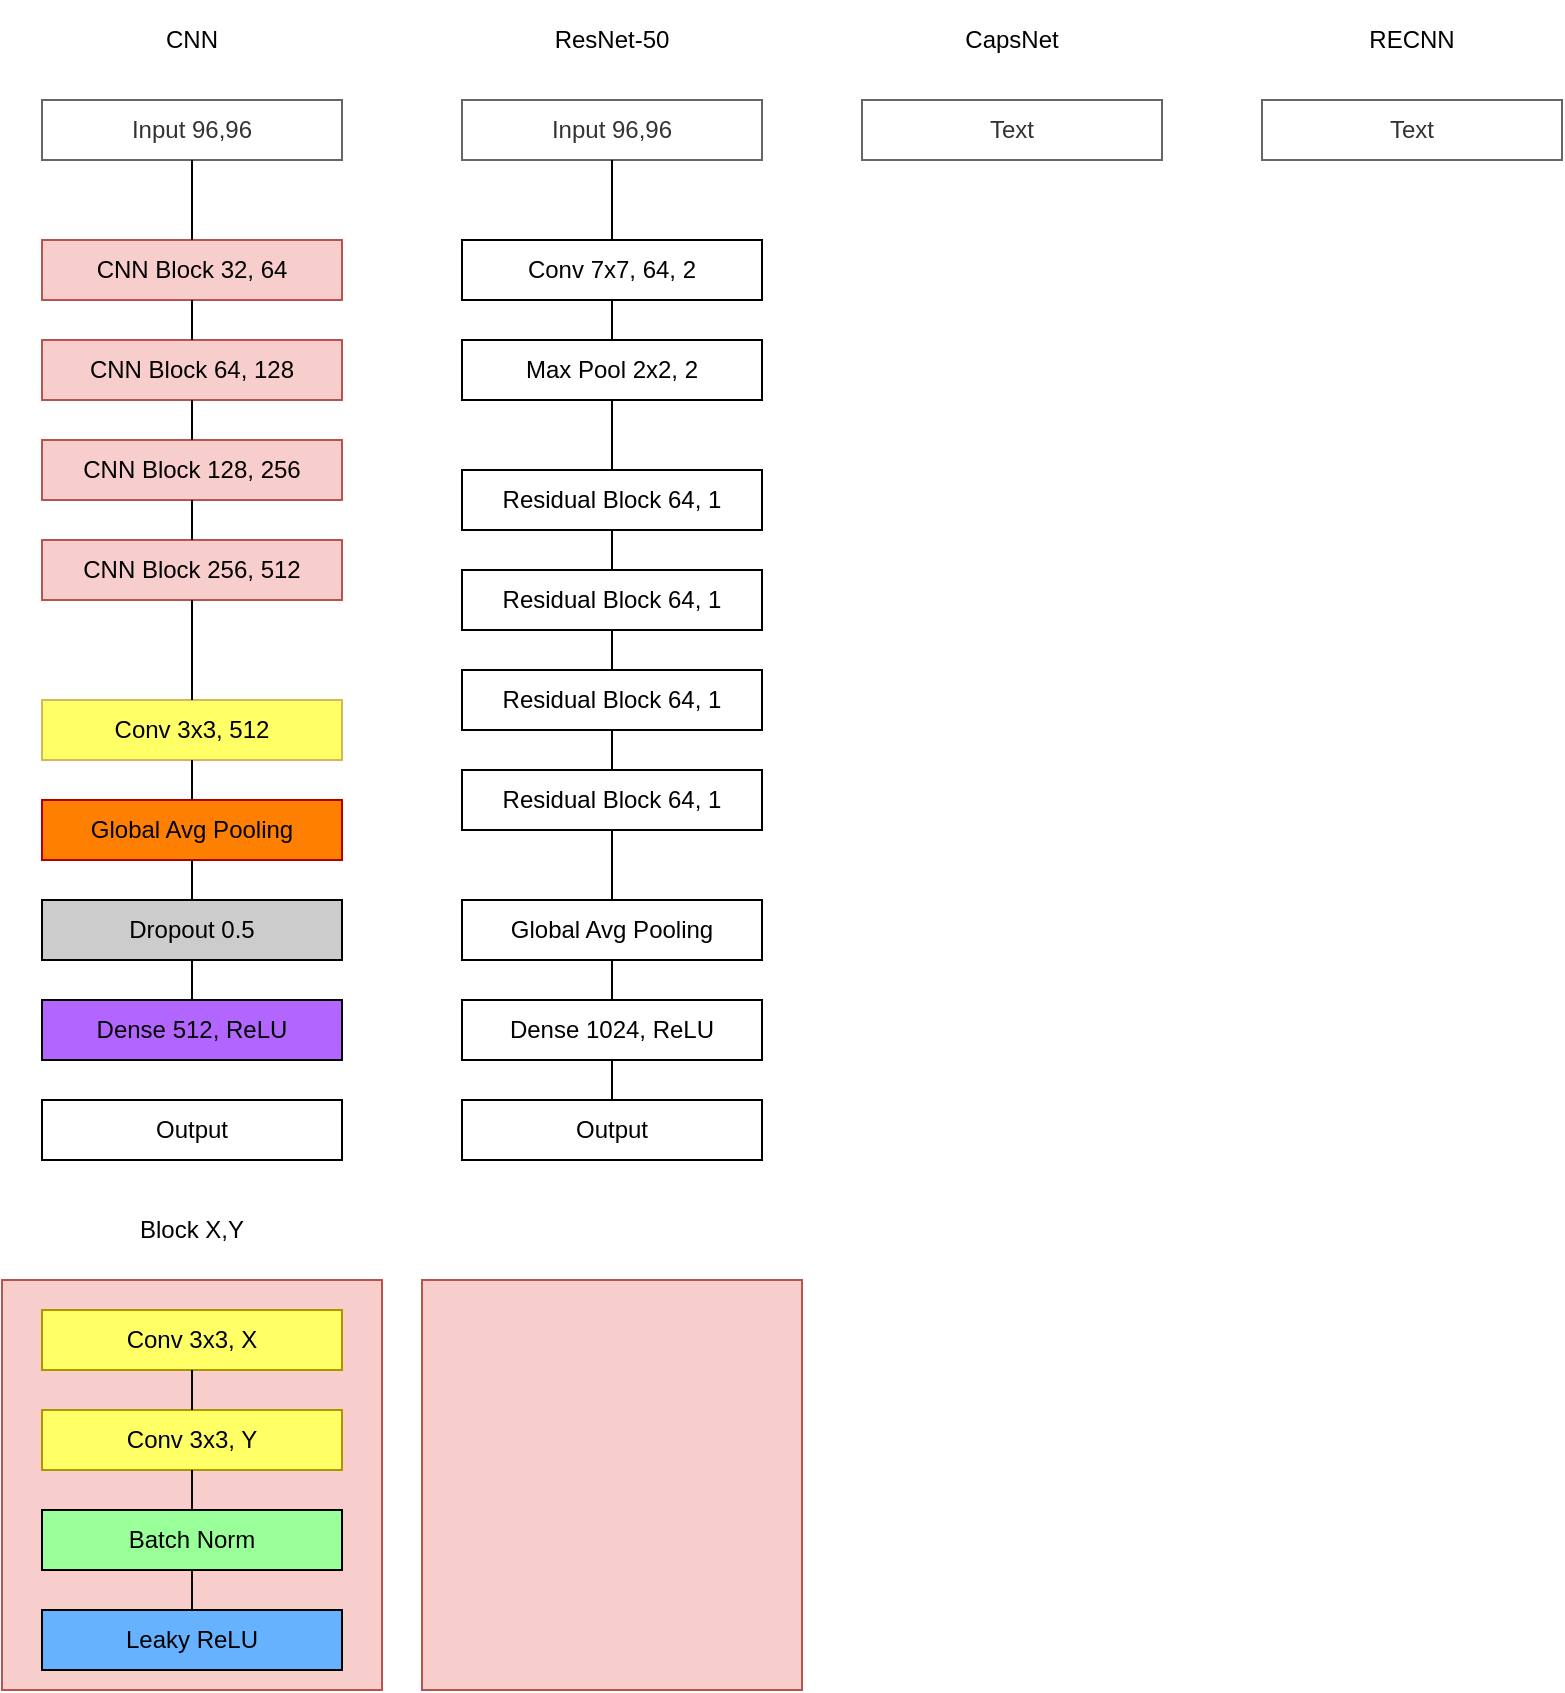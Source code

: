 <mxfile version="10.6.9" type="github"><diagram id="hCHUxjAbMQkVVXDbxsOL" name="Page-1"><mxGraphModel dx="964" dy="540" grid="1" gridSize="10" guides="1" tooltips="1" connect="1" arrows="1" fold="1" page="1" pageScale="1" pageWidth="850" pageHeight="1100" math="0" shadow="0"><root><mxCell id="0"/><mxCell id="1" parent="0"/><mxCell id="RbNNg4C07230pU2p2bVH-59" value="" style="rounded=0;whiteSpace=wrap;html=1;fillColor=#f8cecc;strokeColor=#b85450;" parent="1" vertex="1"><mxGeometry x="10" y="680" width="190" height="205" as="geometry"/></mxCell><mxCell id="RbNNg4C07230pU2p2bVH-1" value="Input 96,96" style="text;html=1;strokeColor=#666666;fillColor=#FFFFFF;align=center;verticalAlign=middle;whiteSpace=wrap;rounded=0;fontColor=#333333;" parent="1" vertex="1"><mxGeometry x="30" y="90" width="150" height="30" as="geometry"/></mxCell><mxCell id="RbNNg4C07230pU2p2bVH-3" value="Input 96,96" style="text;html=1;strokeColor=#666666;fillColor=#FFFFFF;align=center;verticalAlign=middle;whiteSpace=wrap;rounded=0;fontColor=#333333;" parent="1" vertex="1"><mxGeometry x="240" y="90" width="150" height="30" as="geometry"/></mxCell><mxCell id="RbNNg4C07230pU2p2bVH-4" value="Text" style="text;html=1;strokeColor=#666666;fillColor=#FFFFFF;align=center;verticalAlign=middle;whiteSpace=wrap;rounded=0;fontColor=#333333;" parent="1" vertex="1"><mxGeometry x="440" y="90" width="150" height="30" as="geometry"/></mxCell><mxCell id="RbNNg4C07230pU2p2bVH-5" value="CNN" style="text;html=1;strokeColor=none;fillColor=none;align=center;verticalAlign=middle;whiteSpace=wrap;rounded=0;" parent="1" vertex="1"><mxGeometry x="30" y="40" width="150" height="40" as="geometry"/></mxCell><mxCell id="RbNNg4C07230pU2p2bVH-9" value="ResNet-50" style="text;html=1;strokeColor=none;fillColor=none;align=center;verticalAlign=middle;whiteSpace=wrap;rounded=0;" parent="1" vertex="1"><mxGeometry x="240" y="40" width="150" height="40" as="geometry"/></mxCell><mxCell id="RbNNg4C07230pU2p2bVH-10" value="CapsNet" style="text;html=1;strokeColor=none;fillColor=none;align=center;verticalAlign=middle;whiteSpace=wrap;rounded=0;" parent="1" vertex="1"><mxGeometry x="440" y="40" width="150" height="40" as="geometry"/></mxCell><mxCell id="RbNNg4C07230pU2p2bVH-11" value="Text" style="text;html=1;strokeColor=#666666;fillColor=#FFFFFF;align=center;verticalAlign=middle;whiteSpace=wrap;rounded=0;fontColor=#333333;" parent="1" vertex="1"><mxGeometry x="640" y="90" width="150" height="30" as="geometry"/></mxCell><mxCell id="RbNNg4C07230pU2p2bVH-12" value="RECNN" style="text;html=1;strokeColor=none;fillColor=none;align=center;verticalAlign=middle;whiteSpace=wrap;rounded=0;" parent="1" vertex="1"><mxGeometry x="640" y="40" width="150" height="40" as="geometry"/></mxCell><mxCell id="RbNNg4C07230pU2p2bVH-14" value="&lt;font color=&quot;#00000F&quot;&gt;Conv 3x3, X&lt;/font&gt;" style="rounded=0;whiteSpace=wrap;html=1;fillColor=#FFFF66;strokeColor=#B09500;fontColor=#ffffff;" parent="1" vertex="1"><mxGeometry x="30" y="695" width="150" height="30" as="geometry"/></mxCell><mxCell id="RbNNg4C07230pU2p2bVH-20" value="&lt;font color=&quot;#00000F&quot;&gt;Conv 3x3, Y&lt;/font&gt;" style="rounded=0;whiteSpace=wrap;html=1;fillColor=#FFFF66;strokeColor=#B09500;fontColor=#ffffff;" parent="1" vertex="1"><mxGeometry x="30" y="745" width="150" height="30" as="geometry"/></mxCell><mxCell id="RbNNg4C07230pU2p2bVH-21" value="" style="endArrow=none;html=1;entryX=0.5;entryY=1;entryDx=0;entryDy=0;exitX=0.5;exitY=0;exitDx=0;exitDy=0;" parent="1" source="RbNNg4C07230pU2p2bVH-20" target="RbNNg4C07230pU2p2bVH-14" edge="1"><mxGeometry width="50" height="50" relative="1" as="geometry"><mxPoint x="115" y="705" as="sourcePoint"/><mxPoint x="115" y="675" as="targetPoint"/></mxGeometry></mxCell><mxCell id="RbNNg4C07230pU2p2bVH-22" value="Batch Norm" style="rounded=0;whiteSpace=wrap;html=1;fillColor=#99FF99;" parent="1" vertex="1"><mxGeometry x="30" y="795" width="150" height="30" as="geometry"/></mxCell><mxCell id="RbNNg4C07230pU2p2bVH-24" value="" style="endArrow=none;html=1;entryX=0.5;entryY=1;entryDx=0;entryDy=0;exitX=0.5;exitY=0;exitDx=0;exitDy=0;" parent="1" target="RbNNg4C07230pU2p2bVH-22" edge="1"><mxGeometry width="50" height="50" relative="1" as="geometry"><mxPoint x="105" y="845" as="sourcePoint"/><mxPoint x="115" y="775" as="targetPoint"/></mxGeometry></mxCell><mxCell id="RbNNg4C07230pU2p2bVH-25" value="" style="endArrow=none;html=1;entryX=0.5;entryY=1;entryDx=0;entryDy=0;" parent="1" target="RbNNg4C07230pU2p2bVH-20" edge="1"><mxGeometry width="50" height="50" relative="1" as="geometry"><mxPoint x="105" y="795" as="sourcePoint"/><mxPoint x="115" y="835" as="targetPoint"/></mxGeometry></mxCell><mxCell id="RbNNg4C07230pU2p2bVH-47" value="CNN Block 32, 64" style="rounded=0;whiteSpace=wrap;html=1;fillColor=#f8cecc;strokeColor=#b85450;" parent="1" vertex="1"><mxGeometry x="30" y="160" width="150" height="30" as="geometry"/></mxCell><mxCell id="RbNNg4C07230pU2p2bVH-48" value="CNN Block 64, 128" style="rounded=0;whiteSpace=wrap;html=1;fillColor=#f8cecc;strokeColor=#b85450;" parent="1" vertex="1"><mxGeometry x="30" y="210" width="150" height="30" as="geometry"/></mxCell><mxCell id="RbNNg4C07230pU2p2bVH-49" value="CNN Block 128, 256" style="rounded=0;whiteSpace=wrap;html=1;fillColor=#f8cecc;strokeColor=#b85450;" parent="1" vertex="1"><mxGeometry x="30" y="260" width="150" height="30" as="geometry"/></mxCell><mxCell id="RbNNg4C07230pU2p2bVH-51" value="Conv 3x3, 512" style="rounded=0;whiteSpace=wrap;html=1;fillColor=#FFFF66;strokeColor=#d6b656;" parent="1" vertex="1"><mxGeometry x="30" y="390" width="150" height="30" as="geometry"/></mxCell><mxCell id="RbNNg4C07230pU2p2bVH-52" value="&lt;font color=&quot;#00000F&quot;&gt;Global Avg Pooling&lt;/font&gt;" style="rounded=0;whiteSpace=wrap;html=1;fillColor=#FF8000;strokeColor=#B20000;fontColor=#ffffff;" parent="1" vertex="1"><mxGeometry x="30" y="440" width="150" height="30" as="geometry"/></mxCell><mxCell id="RbNNg4C07230pU2p2bVH-53" value="" style="endArrow=none;html=1;entryX=0.5;entryY=1;entryDx=0;entryDy=0;exitX=0.5;exitY=0;exitDx=0;exitDy=0;" parent="1" source="RbNNg4C07230pU2p2bVH-52" target="RbNNg4C07230pU2p2bVH-51" edge="1"><mxGeometry width="50" height="50" relative="1" as="geometry"><mxPoint x="115" y="400" as="sourcePoint"/><mxPoint x="115" y="370" as="targetPoint"/></mxGeometry></mxCell><mxCell id="RbNNg4C07230pU2p2bVH-54" value="Dropout 0.5" style="rounded=0;whiteSpace=wrap;html=1;fillColor=#CCCCCC;" parent="1" vertex="1"><mxGeometry x="30" y="490" width="150" height="30" as="geometry"/></mxCell><mxCell id="RbNNg4C07230pU2p2bVH-55" value="Dense 512, ReLU" style="rounded=0;whiteSpace=wrap;html=1;fillColor=#B266FF;gradientColor=none;" parent="1" vertex="1"><mxGeometry x="30" y="540" width="150" height="30" as="geometry"/></mxCell><mxCell id="RbNNg4C07230pU2p2bVH-56" value="" style="endArrow=none;html=1;entryX=0.5;entryY=1;entryDx=0;entryDy=0;exitX=0.5;exitY=0;exitDx=0;exitDy=0;" parent="1" source="RbNNg4C07230pU2p2bVH-55" target="RbNNg4C07230pU2p2bVH-54" edge="1"><mxGeometry width="50" height="50" relative="1" as="geometry"><mxPoint x="115" y="500" as="sourcePoint"/><mxPoint x="115" y="470" as="targetPoint"/></mxGeometry></mxCell><mxCell id="RbNNg4C07230pU2p2bVH-57" value="" style="endArrow=none;html=1;entryX=0.5;entryY=1;entryDx=0;entryDy=0;" parent="1" target="RbNNg4C07230pU2p2bVH-52" edge="1"><mxGeometry width="50" height="50" relative="1" as="geometry"><mxPoint x="105" y="490" as="sourcePoint"/><mxPoint x="115" y="530" as="targetPoint"/></mxGeometry></mxCell><mxCell id="RbNNg4C07230pU2p2bVH-58" value="Output" style="rounded=0;whiteSpace=wrap;html=1;fillColor=#FFFFFF;" parent="1" vertex="1"><mxGeometry x="30" y="590" width="150" height="30" as="geometry"/></mxCell><mxCell id="RbNNg4C07230pU2p2bVH-60" value="Block X,Y" style="text;html=1;strokeColor=none;fillColor=none;align=center;verticalAlign=middle;whiteSpace=wrap;rounded=0;" parent="1" vertex="1"><mxGeometry x="10" y="645" width="190" height="20" as="geometry"/></mxCell><mxCell id="RbNNg4C07230pU2p2bVH-61" value="" style="endArrow=none;html=1;entryX=0.5;entryY=1;entryDx=0;entryDy=0;exitX=0.5;exitY=0;exitDx=0;exitDy=0;" parent="1" source="RbNNg4C07230pU2p2bVH-47" target="RbNNg4C07230pU2p2bVH-1" edge="1"><mxGeometry width="50" height="50" relative="1" as="geometry"><mxPoint x="77" y="170" as="sourcePoint"/><mxPoint x="127" y="120" as="targetPoint"/></mxGeometry></mxCell><mxCell id="RbNNg4C07230pU2p2bVH-62" value="" style="endArrow=none;html=1;entryX=0.5;entryY=1;entryDx=0;entryDy=0;exitX=0.5;exitY=0;exitDx=0;exitDy=0;" parent="1" source="RbNNg4C07230pU2p2bVH-48" target="RbNNg4C07230pU2p2bVH-47" edge="1"><mxGeometry width="50" height="50" relative="1" as="geometry"><mxPoint x="105" y="210" as="sourcePoint"/><mxPoint x="115" y="130" as="targetPoint"/></mxGeometry></mxCell><mxCell id="RbNNg4C07230pU2p2bVH-63" value="" style="endArrow=none;html=1;entryX=0.5;entryY=1;entryDx=0;entryDy=0;exitX=0.5;exitY=0;exitDx=0;exitDy=0;" parent="1" source="RbNNg4C07230pU2p2bVH-49" target="RbNNg4C07230pU2p2bVH-48" edge="1"><mxGeometry width="50" height="50" relative="1" as="geometry"><mxPoint x="128" y="180" as="sourcePoint"/><mxPoint x="128" y="140" as="targetPoint"/></mxGeometry></mxCell><mxCell id="RbNNg4C07230pU2p2bVH-64" value="CNN Block 256, 512" style="rounded=0;whiteSpace=wrap;html=1;fillColor=#f8cecc;strokeColor=#b85450;" parent="1" vertex="1"><mxGeometry x="30" y="310" width="150" height="30" as="geometry"/></mxCell><mxCell id="RbNNg4C07230pU2p2bVH-67" value="" style="endArrow=none;html=1;entryX=0.5;entryY=1;entryDx=0;entryDy=0;exitX=0.5;exitY=0;exitDx=0;exitDy=0;" parent="1" source="RbNNg4C07230pU2p2bVH-64" target="RbNNg4C07230pU2p2bVH-49" edge="1"><mxGeometry width="50" height="50" relative="1" as="geometry"><mxPoint x="115" y="270" as="sourcePoint"/><mxPoint x="115" y="250" as="targetPoint"/></mxGeometry></mxCell><mxCell id="RbNNg4C07230pU2p2bVH-68" value="" style="endArrow=none;html=1;entryX=0.5;entryY=1;entryDx=0;entryDy=0;exitX=0.5;exitY=0;exitDx=0;exitDy=0;" parent="1" source="RbNNg4C07230pU2p2bVH-51" target="RbNNg4C07230pU2p2bVH-64" edge="1"><mxGeometry width="50" height="50" relative="1" as="geometry"><mxPoint x="10" y="1110" as="sourcePoint"/><mxPoint x="60" y="1060" as="targetPoint"/></mxGeometry></mxCell><mxCell id="RbNNg4C07230pU2p2bVH-69" value="Leaky ReLU" style="rounded=0;whiteSpace=wrap;html=1;fillColor=#66B2FF;" parent="1" vertex="1"><mxGeometry x="30" y="845" width="150" height="30" as="geometry"/></mxCell><mxCell id="RbNNg4C07230pU2p2bVH-70" value="&lt;div&gt;Conv 7x7, 64, 2&lt;/div&gt;" style="rounded=0;whiteSpace=wrap;html=1;fillColor=#FFFFFF;gradientColor=none;" parent="1" vertex="1"><mxGeometry x="240" y="160" width="150" height="30" as="geometry"/></mxCell><mxCell id="RbNNg4C07230pU2p2bVH-71" value="Max Pool 2x2, 2" style="rounded=0;whiteSpace=wrap;html=1;fillColor=#FFFFFF;gradientColor=none;" parent="1" vertex="1"><mxGeometry x="240" y="210" width="150" height="30" as="geometry"/></mxCell><mxCell id="RbNNg4C07230pU2p2bVH-72" value="Residual Block 64, 1" style="rounded=0;whiteSpace=wrap;html=1;fillColor=#FFFFFF;gradientColor=none;" parent="1" vertex="1"><mxGeometry x="240" y="275" width="150" height="30" as="geometry"/></mxCell><mxCell id="RbNNg4C07230pU2p2bVH-73" value="Residual Block 64, 1" style="rounded=0;whiteSpace=wrap;html=1;fillColor=#FFFFFF;gradientColor=none;" parent="1" vertex="1"><mxGeometry x="240" y="325" width="150" height="30" as="geometry"/></mxCell><mxCell id="RbNNg4C07230pU2p2bVH-74" value="Residual Block 64, 1" style="rounded=0;whiteSpace=wrap;html=1;fillColor=#FFFFFF;gradientColor=none;" parent="1" vertex="1"><mxGeometry x="240" y="375" width="150" height="30" as="geometry"/></mxCell><mxCell id="RbNNg4C07230pU2p2bVH-75" value="Residual Block 64, 1" style="rounded=0;whiteSpace=wrap;html=1;fillColor=#FFFFFF;gradientColor=none;" parent="1" vertex="1"><mxGeometry x="240" y="425" width="150" height="30" as="geometry"/></mxCell><mxCell id="RbNNg4C07230pU2p2bVH-76" value="Dense 1024, ReLU" style="rounded=0;whiteSpace=wrap;html=1;fillColor=#FFFFFF;gradientColor=none;" parent="1" vertex="1"><mxGeometry x="240" y="540" width="150" height="30" as="geometry"/></mxCell><mxCell id="sqETKGolGTYL18rWZLOZ-1" value="Global Avg Pooling" style="rounded=0;whiteSpace=wrap;html=1;fillColor=#FFFFFF;gradientColor=none;" vertex="1" parent="1"><mxGeometry x="240" y="490" width="150" height="30" as="geometry"/></mxCell><mxCell id="sqETKGolGTYL18rWZLOZ-4" value="Output" style="rounded=0;whiteSpace=wrap;html=1;fillColor=#FFFFFF;" vertex="1" parent="1"><mxGeometry x="240" y="590" width="150" height="30" as="geometry"/></mxCell><mxCell id="sqETKGolGTYL18rWZLOZ-5" value="" style="rounded=0;whiteSpace=wrap;html=1;fillColor=#f8cecc;strokeColor=#b85450;" vertex="1" parent="1"><mxGeometry x="220" y="680" width="190" height="205" as="geometry"/></mxCell><mxCell id="sqETKGolGTYL18rWZLOZ-6" value="" style="endArrow=none;html=1;exitX=0.5;exitY=0;exitDx=0;exitDy=0;entryX=0.5;entryY=1;entryDx=0;entryDy=0;" edge="1" parent="1" source="RbNNg4C07230pU2p2bVH-70" target="RbNNg4C07230pU2p2bVH-3"><mxGeometry width="50" height="50" relative="1" as="geometry"><mxPoint x="410" y="170" as="sourcePoint"/><mxPoint x="460" y="120" as="targetPoint"/></mxGeometry></mxCell><mxCell id="sqETKGolGTYL18rWZLOZ-7" value="" style="endArrow=none;html=1;exitX=0.5;exitY=0;exitDx=0;exitDy=0;entryX=0.5;entryY=1;entryDx=0;entryDy=0;" edge="1" parent="1" source="RbNNg4C07230pU2p2bVH-71" target="RbNNg4C07230pU2p2bVH-70"><mxGeometry width="50" height="50" relative="1" as="geometry"><mxPoint x="325" y="170" as="sourcePoint"/><mxPoint x="325" y="130" as="targetPoint"/></mxGeometry></mxCell><mxCell id="sqETKGolGTYL18rWZLOZ-8" value="" style="endArrow=none;html=1;entryX=0.5;entryY=1;entryDx=0;entryDy=0;exitX=0.5;exitY=0;exitDx=0;exitDy=0;" edge="1" parent="1" source="RbNNg4C07230pU2p2bVH-72" target="RbNNg4C07230pU2p2bVH-71"><mxGeometry width="50" height="50" relative="1" as="geometry"><mxPoint x="315" y="270" as="sourcePoint"/><mxPoint x="325" y="130" as="targetPoint"/></mxGeometry></mxCell><mxCell id="sqETKGolGTYL18rWZLOZ-11" value="" style="endArrow=none;html=1;entryX=0.5;entryY=0;entryDx=0;entryDy=0;exitX=0.5;exitY=1;exitDx=0;exitDy=0;" edge="1" parent="1" source="RbNNg4C07230pU2p2bVH-72" target="RbNNg4C07230pU2p2bVH-73"><mxGeometry width="50" height="50" relative="1" as="geometry"><mxPoint x="325" y="285" as="sourcePoint"/><mxPoint x="325" y="250" as="targetPoint"/></mxGeometry></mxCell><mxCell id="sqETKGolGTYL18rWZLOZ-12" value="" style="endArrow=none;html=1;entryX=0.5;entryY=1;entryDx=0;entryDy=0;exitX=0.5;exitY=0;exitDx=0;exitDy=0;" edge="1" parent="1" source="RbNNg4C07230pU2p2bVH-74" target="RbNNg4C07230pU2p2bVH-73"><mxGeometry width="50" height="50" relative="1" as="geometry"><mxPoint x="325" y="315" as="sourcePoint"/><mxPoint x="325" y="335" as="targetPoint"/></mxGeometry></mxCell><mxCell id="sqETKGolGTYL18rWZLOZ-13" value="" style="endArrow=none;html=1;entryX=0.5;entryY=0;entryDx=0;entryDy=0;exitX=0.5;exitY=1;exitDx=0;exitDy=0;" edge="1" parent="1" source="RbNNg4C07230pU2p2bVH-74" target="RbNNg4C07230pU2p2bVH-75"><mxGeometry width="50" height="50" relative="1" as="geometry"><mxPoint x="409.5" y="375" as="sourcePoint"/><mxPoint x="409.5" y="395" as="targetPoint"/></mxGeometry></mxCell><mxCell id="sqETKGolGTYL18rWZLOZ-14" value="" style="endArrow=none;html=1;exitX=0.5;exitY=1;exitDx=0;exitDy=0;" edge="1" parent="1" source="RbNNg4C07230pU2p2bVH-75" target="sqETKGolGTYL18rWZLOZ-1"><mxGeometry width="50" height="50" relative="1" as="geometry"><mxPoint x="325" y="415" as="sourcePoint"/><mxPoint x="325" y="435" as="targetPoint"/></mxGeometry></mxCell><mxCell id="sqETKGolGTYL18rWZLOZ-15" value="" style="endArrow=none;html=1;entryX=0.5;entryY=1;entryDx=0;entryDy=0;exitX=0.5;exitY=0;exitDx=0;exitDy=0;" edge="1" parent="1" source="RbNNg4C07230pU2p2bVH-76" target="sqETKGolGTYL18rWZLOZ-1"><mxGeometry width="50" height="50" relative="1" as="geometry"><mxPoint x="335" y="425" as="sourcePoint"/><mxPoint x="335" y="445" as="targetPoint"/></mxGeometry></mxCell><mxCell id="sqETKGolGTYL18rWZLOZ-16" value="" style="endArrow=none;html=1;entryX=0.5;entryY=0;entryDx=0;entryDy=0;exitX=0.5;exitY=1;exitDx=0;exitDy=0;" edge="1" parent="1" source="RbNNg4C07230pU2p2bVH-76" target="sqETKGolGTYL18rWZLOZ-4"><mxGeometry width="50" height="50" relative="1" as="geometry"><mxPoint x="345" y="435" as="sourcePoint"/><mxPoint x="345" y="455" as="targetPoint"/></mxGeometry></mxCell></root></mxGraphModel></diagram></mxfile>